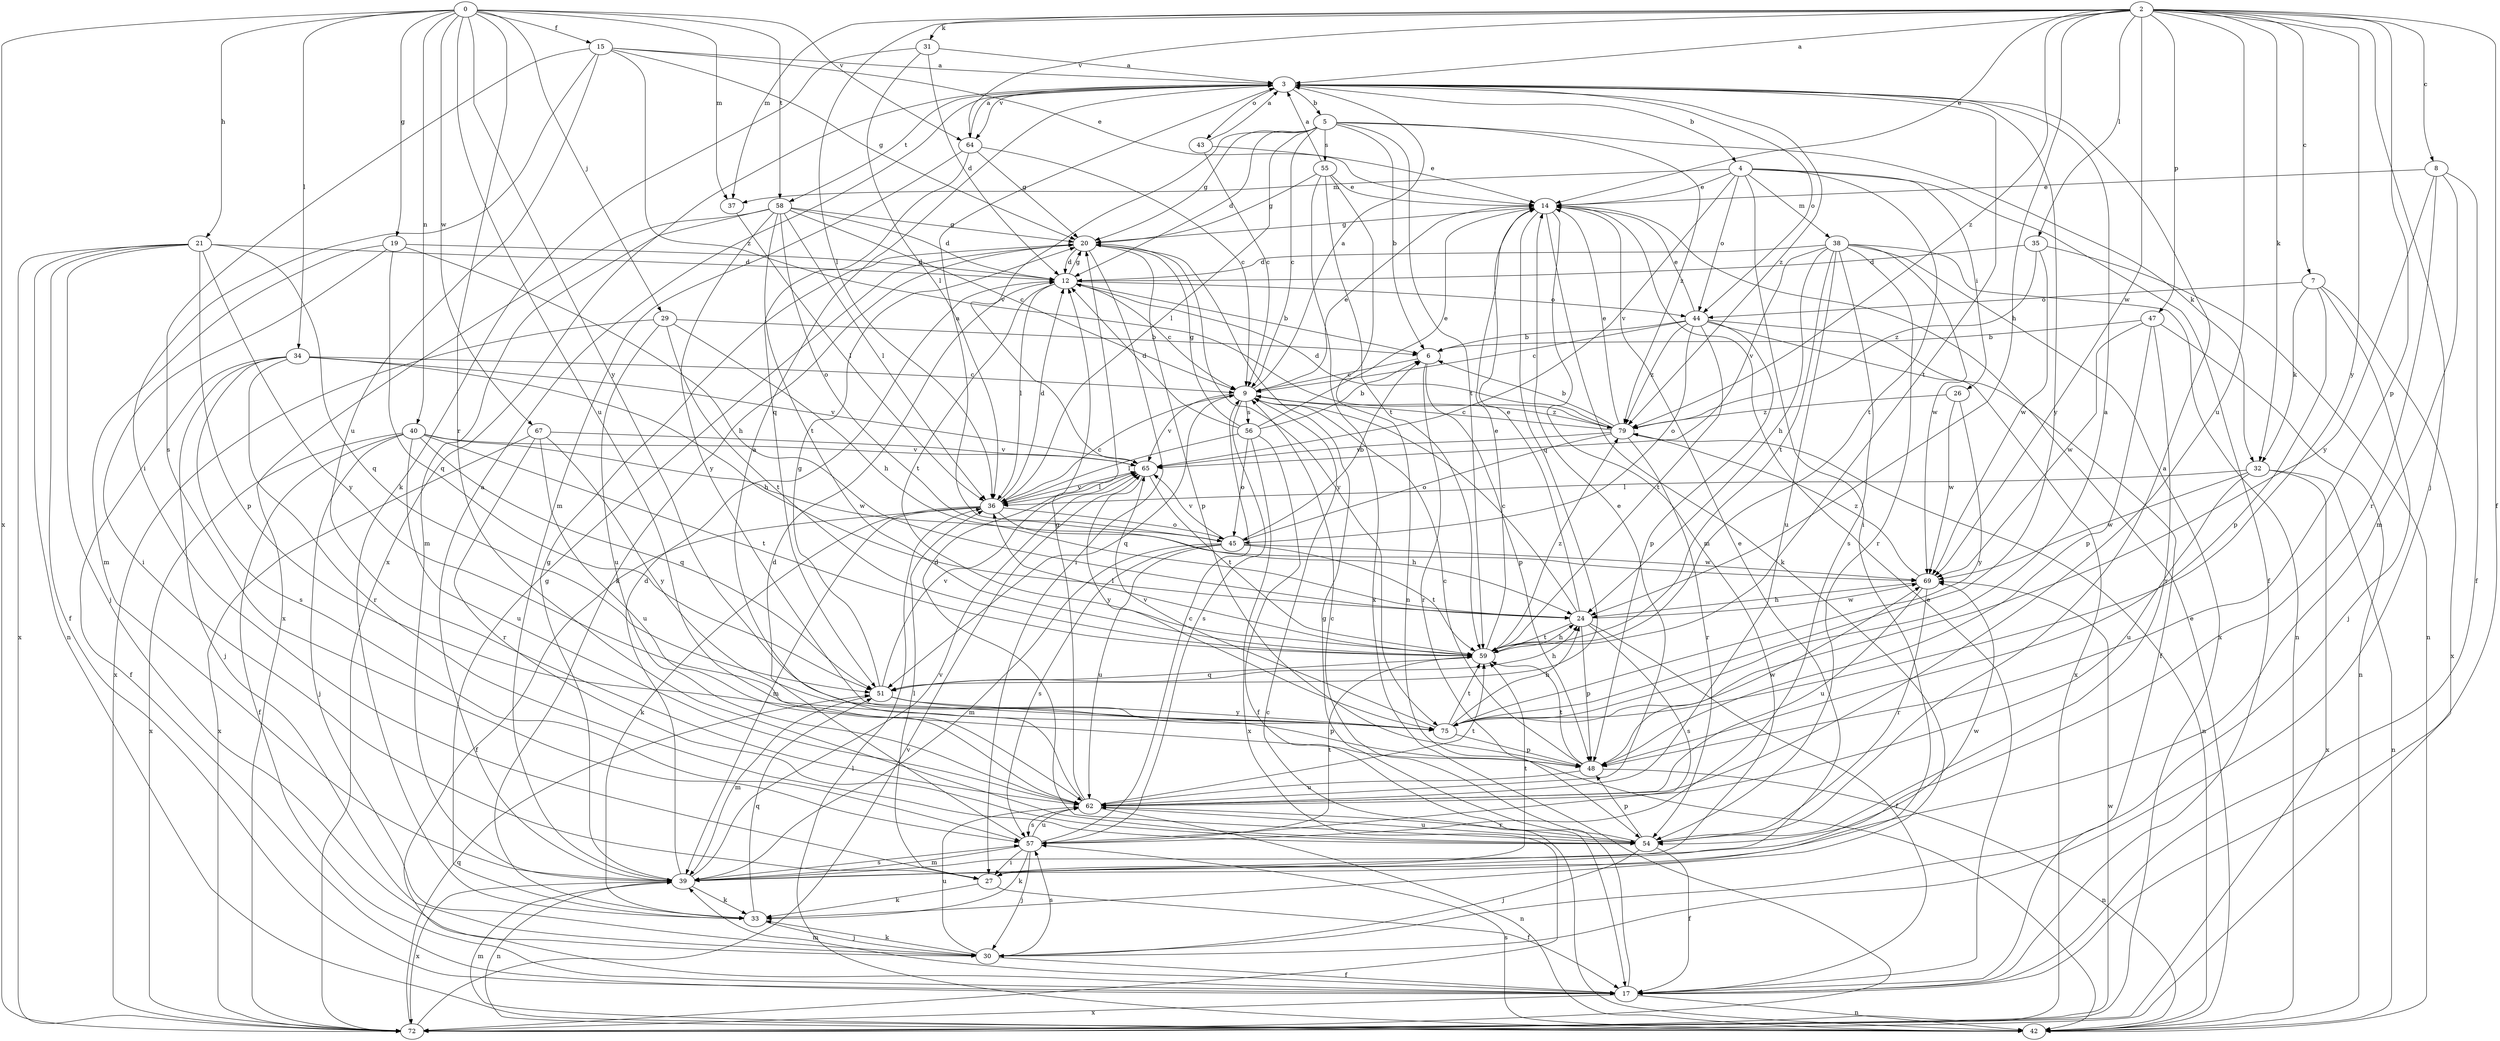 strict digraph  {
0;
2;
3;
4;
5;
6;
7;
8;
9;
12;
14;
15;
17;
19;
20;
21;
24;
26;
27;
29;
30;
31;
32;
33;
34;
35;
36;
37;
38;
39;
40;
42;
43;
44;
45;
47;
48;
51;
54;
55;
56;
57;
58;
59;
62;
64;
65;
67;
69;
72;
75;
79;
0 -> 15  [label=f];
0 -> 19  [label=g];
0 -> 21  [label=h];
0 -> 29  [label=j];
0 -> 34  [label=l];
0 -> 37  [label=m];
0 -> 40  [label=n];
0 -> 54  [label=r];
0 -> 58  [label=t];
0 -> 62  [label=u];
0 -> 64  [label=v];
0 -> 67  [label=w];
0 -> 72  [label=x];
0 -> 75  [label=y];
2 -> 3  [label=a];
2 -> 7  [label=c];
2 -> 8  [label=c];
2 -> 14  [label=e];
2 -> 17  [label=f];
2 -> 24  [label=h];
2 -> 30  [label=j];
2 -> 31  [label=k];
2 -> 32  [label=k];
2 -> 35  [label=l];
2 -> 36  [label=l];
2 -> 37  [label=m];
2 -> 47  [label=p];
2 -> 48  [label=p];
2 -> 62  [label=u];
2 -> 64  [label=v];
2 -> 69  [label=w];
2 -> 75  [label=y];
2 -> 79  [label=z];
3 -> 4  [label=b];
3 -> 5  [label=b];
3 -> 43  [label=o];
3 -> 44  [label=o];
3 -> 58  [label=t];
3 -> 59  [label=t];
3 -> 64  [label=v];
3 -> 72  [label=x];
3 -> 75  [label=y];
3 -> 79  [label=z];
4 -> 14  [label=e];
4 -> 17  [label=f];
4 -> 26  [label=i];
4 -> 27  [label=i];
4 -> 37  [label=m];
4 -> 38  [label=m];
4 -> 44  [label=o];
4 -> 59  [label=t];
4 -> 65  [label=v];
5 -> 6  [label=b];
5 -> 9  [label=c];
5 -> 12  [label=d];
5 -> 20  [label=g];
5 -> 32  [label=k];
5 -> 36  [label=l];
5 -> 55  [label=s];
5 -> 59  [label=t];
5 -> 65  [label=v];
5 -> 79  [label=z];
6 -> 9  [label=c];
6 -> 48  [label=p];
6 -> 54  [label=r];
7 -> 30  [label=j];
7 -> 32  [label=k];
7 -> 44  [label=o];
7 -> 48  [label=p];
7 -> 72  [label=x];
8 -> 14  [label=e];
8 -> 17  [label=f];
8 -> 39  [label=m];
8 -> 54  [label=r];
8 -> 75  [label=y];
9 -> 3  [label=a];
9 -> 14  [label=e];
9 -> 51  [label=q];
9 -> 56  [label=s];
9 -> 57  [label=s];
9 -> 65  [label=v];
9 -> 79  [label=z];
12 -> 6  [label=b];
12 -> 9  [label=c];
12 -> 20  [label=g];
12 -> 36  [label=l];
12 -> 44  [label=o];
12 -> 59  [label=t];
14 -> 20  [label=g];
14 -> 33  [label=k];
14 -> 39  [label=m];
14 -> 51  [label=q];
15 -> 3  [label=a];
15 -> 14  [label=e];
15 -> 20  [label=g];
15 -> 27  [label=i];
15 -> 57  [label=s];
15 -> 62  [label=u];
15 -> 79  [label=z];
17 -> 14  [label=e];
17 -> 20  [label=g];
17 -> 39  [label=m];
17 -> 42  [label=n];
17 -> 72  [label=x];
19 -> 12  [label=d];
19 -> 24  [label=h];
19 -> 27  [label=i];
19 -> 39  [label=m];
19 -> 51  [label=q];
20 -> 12  [label=d];
20 -> 27  [label=i];
20 -> 33  [label=k];
20 -> 48  [label=p];
20 -> 75  [label=y];
21 -> 12  [label=d];
21 -> 17  [label=f];
21 -> 30  [label=j];
21 -> 42  [label=n];
21 -> 48  [label=p];
21 -> 51  [label=q];
21 -> 72  [label=x];
21 -> 75  [label=y];
24 -> 9  [label=c];
24 -> 14  [label=e];
24 -> 17  [label=f];
24 -> 48  [label=p];
24 -> 57  [label=s];
24 -> 59  [label=t];
24 -> 69  [label=w];
26 -> 69  [label=w];
26 -> 75  [label=y];
26 -> 79  [label=z];
27 -> 14  [label=e];
27 -> 17  [label=f];
27 -> 33  [label=k];
27 -> 36  [label=l];
27 -> 59  [label=t];
29 -> 6  [label=b];
29 -> 24  [label=h];
29 -> 59  [label=t];
29 -> 62  [label=u];
29 -> 72  [label=x];
30 -> 17  [label=f];
30 -> 33  [label=k];
30 -> 57  [label=s];
30 -> 62  [label=u];
31 -> 3  [label=a];
31 -> 12  [label=d];
31 -> 33  [label=k];
31 -> 36  [label=l];
32 -> 36  [label=l];
32 -> 42  [label=n];
32 -> 62  [label=u];
32 -> 69  [label=w];
32 -> 72  [label=x];
33 -> 20  [label=g];
33 -> 30  [label=j];
33 -> 51  [label=q];
34 -> 9  [label=c];
34 -> 17  [label=f];
34 -> 24  [label=h];
34 -> 30  [label=j];
34 -> 54  [label=r];
34 -> 57  [label=s];
34 -> 65  [label=v];
35 -> 12  [label=d];
35 -> 42  [label=n];
35 -> 69  [label=w];
35 -> 79  [label=z];
36 -> 9  [label=c];
36 -> 12  [label=d];
36 -> 17  [label=f];
36 -> 24  [label=h];
36 -> 33  [label=k];
36 -> 39  [label=m];
36 -> 45  [label=o];
36 -> 65  [label=v];
37 -> 36  [label=l];
38 -> 12  [label=d];
38 -> 24  [label=h];
38 -> 42  [label=n];
38 -> 54  [label=r];
38 -> 57  [label=s];
38 -> 59  [label=t];
38 -> 62  [label=u];
38 -> 65  [label=v];
38 -> 69  [label=w];
38 -> 72  [label=x];
39 -> 3  [label=a];
39 -> 12  [label=d];
39 -> 20  [label=g];
39 -> 33  [label=k];
39 -> 42  [label=n];
39 -> 57  [label=s];
39 -> 65  [label=v];
39 -> 69  [label=w];
39 -> 72  [label=x];
40 -> 17  [label=f];
40 -> 30  [label=j];
40 -> 51  [label=q];
40 -> 59  [label=t];
40 -> 62  [label=u];
40 -> 65  [label=v];
40 -> 69  [label=w];
40 -> 72  [label=x];
42 -> 9  [label=c];
42 -> 14  [label=e];
42 -> 36  [label=l];
42 -> 39  [label=m];
42 -> 57  [label=s];
43 -> 3  [label=a];
43 -> 9  [label=c];
43 -> 14  [label=e];
44 -> 6  [label=b];
44 -> 9  [label=c];
44 -> 14  [label=e];
44 -> 17  [label=f];
44 -> 45  [label=o];
44 -> 48  [label=p];
44 -> 59  [label=t];
44 -> 72  [label=x];
44 -> 79  [label=z];
45 -> 3  [label=a];
45 -> 6  [label=b];
45 -> 39  [label=m];
45 -> 57  [label=s];
45 -> 59  [label=t];
45 -> 62  [label=u];
45 -> 65  [label=v];
45 -> 69  [label=w];
47 -> 6  [label=b];
47 -> 42  [label=n];
47 -> 48  [label=p];
47 -> 54  [label=r];
47 -> 69  [label=w];
48 -> 9  [label=c];
48 -> 42  [label=n];
48 -> 59  [label=t];
48 -> 62  [label=u];
48 -> 69  [label=w];
51 -> 20  [label=g];
51 -> 24  [label=h];
51 -> 39  [label=m];
51 -> 48  [label=p];
51 -> 65  [label=v];
51 -> 75  [label=y];
54 -> 3  [label=a];
54 -> 9  [label=c];
54 -> 12  [label=d];
54 -> 17  [label=f];
54 -> 30  [label=j];
54 -> 48  [label=p];
54 -> 62  [label=u];
55 -> 3  [label=a];
55 -> 14  [label=e];
55 -> 20  [label=g];
55 -> 42  [label=n];
55 -> 59  [label=t];
55 -> 72  [label=x];
56 -> 6  [label=b];
56 -> 12  [label=d];
56 -> 14  [label=e];
56 -> 17  [label=f];
56 -> 20  [label=g];
56 -> 36  [label=l];
56 -> 45  [label=o];
56 -> 72  [label=x];
57 -> 9  [label=c];
57 -> 12  [label=d];
57 -> 27  [label=i];
57 -> 30  [label=j];
57 -> 33  [label=k];
57 -> 39  [label=m];
57 -> 59  [label=t];
57 -> 62  [label=u];
58 -> 9  [label=c];
58 -> 12  [label=d];
58 -> 20  [label=g];
58 -> 36  [label=l];
58 -> 39  [label=m];
58 -> 45  [label=o];
58 -> 59  [label=t];
58 -> 72  [label=x];
58 -> 75  [label=y];
59 -> 14  [label=e];
59 -> 24  [label=h];
59 -> 36  [label=l];
59 -> 51  [label=q];
59 -> 79  [label=z];
62 -> 3  [label=a];
62 -> 14  [label=e];
62 -> 20  [label=g];
62 -> 42  [label=n];
62 -> 54  [label=r];
62 -> 57  [label=s];
62 -> 59  [label=t];
64 -> 3  [label=a];
64 -> 9  [label=c];
64 -> 20  [label=g];
64 -> 39  [label=m];
64 -> 51  [label=q];
65 -> 36  [label=l];
65 -> 59  [label=t];
65 -> 75  [label=y];
67 -> 54  [label=r];
67 -> 62  [label=u];
67 -> 65  [label=v];
67 -> 72  [label=x];
67 -> 75  [label=y];
69 -> 24  [label=h];
69 -> 54  [label=r];
69 -> 62  [label=u];
69 -> 79  [label=z];
72 -> 51  [label=q];
72 -> 65  [label=v];
72 -> 69  [label=w];
75 -> 3  [label=a];
75 -> 24  [label=h];
75 -> 48  [label=p];
75 -> 59  [label=t];
75 -> 65  [label=v];
79 -> 6  [label=b];
79 -> 9  [label=c];
79 -> 12  [label=d];
79 -> 14  [label=e];
79 -> 42  [label=n];
79 -> 45  [label=o];
79 -> 54  [label=r];
79 -> 65  [label=v];
}
